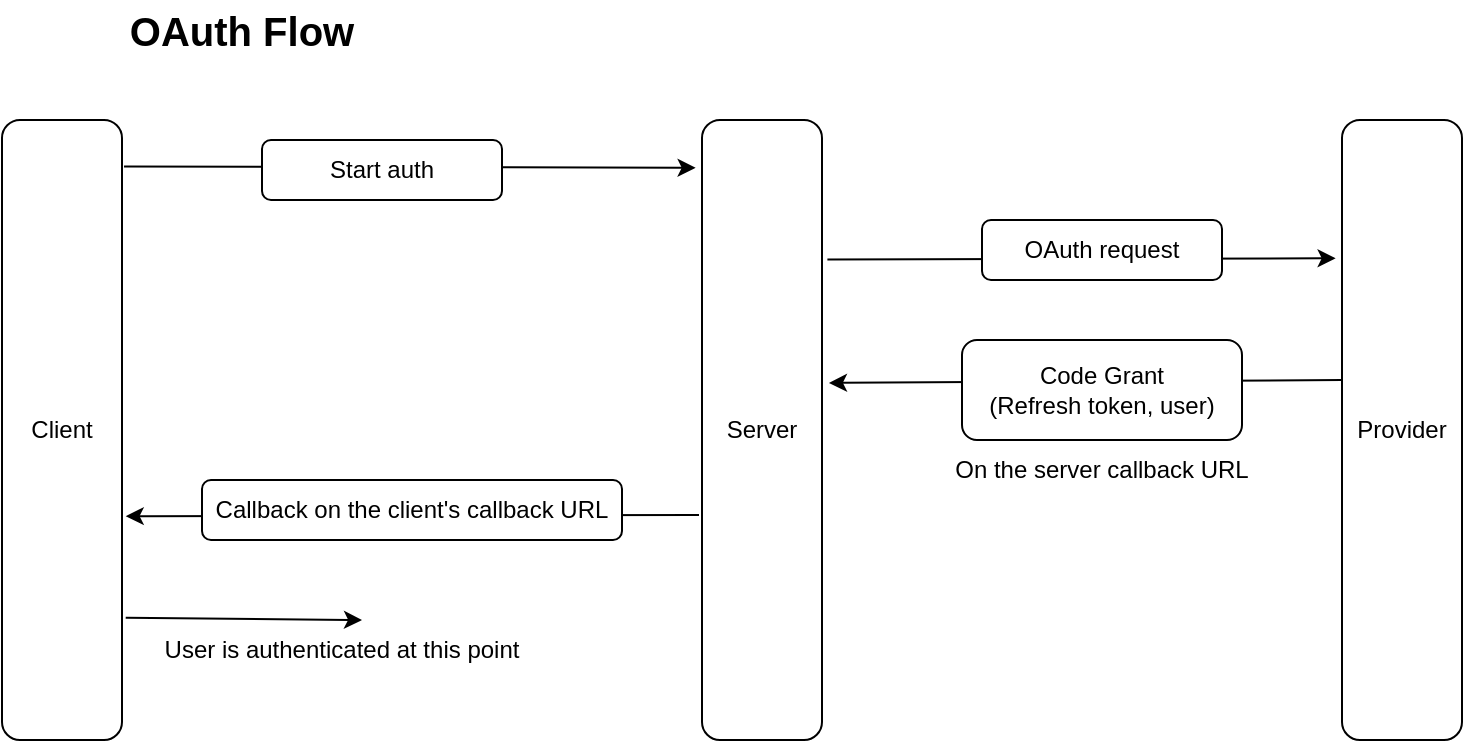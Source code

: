 <mxfile>
    <diagram id="BajBtx-4pcgjEMsJ3ztx" name="Page-1">
        <mxGraphModel dx="652" dy="620" grid="1" gridSize="10" guides="1" tooltips="1" connect="1" arrows="1" fold="1" page="1" pageScale="1" pageWidth="850" pageHeight="1100" math="0" shadow="0">
            <root>
                <mxCell id="0"/>
                <mxCell id="1" parent="0"/>
                <mxCell id="2" value="Client" style="rounded=1;whiteSpace=wrap;html=1;" vertex="1" parent="1">
                    <mxGeometry x="30" y="120" width="60" height="310" as="geometry"/>
                </mxCell>
                <mxCell id="3" value="Server" style="rounded=1;whiteSpace=wrap;html=1;" vertex="1" parent="1">
                    <mxGeometry x="380" y="120" width="60" height="310" as="geometry"/>
                </mxCell>
                <mxCell id="4" value="" style="endArrow=classic;html=1;exitX=1.017;exitY=0.075;exitDx=0;exitDy=0;exitPerimeter=0;entryX=-0.053;entryY=0.077;entryDx=0;entryDy=0;entryPerimeter=0;" edge="1" parent="1" source="2" target="3">
                    <mxGeometry width="50" height="50" relative="1" as="geometry">
                        <mxPoint x="270" y="340" as="sourcePoint"/>
                        <mxPoint x="320" y="290" as="targetPoint"/>
                    </mxGeometry>
                </mxCell>
                <mxCell id="5" value="Start auth" style="rounded=1;whiteSpace=wrap;html=1;" vertex="1" parent="1">
                    <mxGeometry x="160" y="130" width="120" height="30" as="geometry"/>
                </mxCell>
                <mxCell id="6" value="Provider" style="rounded=1;whiteSpace=wrap;html=1;" vertex="1" parent="1">
                    <mxGeometry x="700" y="120" width="60" height="310" as="geometry"/>
                </mxCell>
                <mxCell id="7" value="" style="endArrow=classic;html=1;entryX=-0.053;entryY=0.223;entryDx=0;entryDy=0;entryPerimeter=0;exitX=1.045;exitY=0.225;exitDx=0;exitDy=0;exitPerimeter=0;" edge="1" parent="1" source="3" target="6">
                    <mxGeometry width="50" height="50" relative="1" as="geometry">
                        <mxPoint x="450" y="190" as="sourcePoint"/>
                        <mxPoint x="500" y="140" as="targetPoint"/>
                    </mxGeometry>
                </mxCell>
                <mxCell id="8" value="OAuth request" style="rounded=1;whiteSpace=wrap;html=1;" vertex="1" parent="1">
                    <mxGeometry x="520" y="170" width="120" height="30" as="geometry"/>
                </mxCell>
                <mxCell id="9" value="" style="endArrow=classic;html=1;entryX=1.058;entryY=0.424;entryDx=0;entryDy=0;entryPerimeter=0;" edge="1" parent="1" target="3">
                    <mxGeometry width="50" height="50" relative="1" as="geometry">
                        <mxPoint x="700" y="250" as="sourcePoint"/>
                        <mxPoint x="470" y="290" as="targetPoint"/>
                    </mxGeometry>
                </mxCell>
                <mxCell id="10" value="Code Grant&lt;br&gt;(Refresh token, user)" style="rounded=1;whiteSpace=wrap;html=1;" vertex="1" parent="1">
                    <mxGeometry x="510" y="230" width="140" height="50" as="geometry"/>
                </mxCell>
                <mxCell id="13" value="On the server callback URL" style="text;html=1;strokeColor=none;fillColor=none;align=center;verticalAlign=middle;whiteSpace=wrap;rounded=0;" vertex="1" parent="1">
                    <mxGeometry x="485" y="280" width="190" height="30" as="geometry"/>
                </mxCell>
                <mxCell id="14" value="" style="endArrow=classic;html=1;exitX=-0.025;exitY=0.637;exitDx=0;exitDy=0;exitPerimeter=0;entryX=1.031;entryY=0.639;entryDx=0;entryDy=0;entryPerimeter=0;" edge="1" parent="1" source="3" target="2">
                    <mxGeometry width="50" height="50" relative="1" as="geometry">
                        <mxPoint x="220" y="330" as="sourcePoint"/>
                        <mxPoint x="270" y="280" as="targetPoint"/>
                    </mxGeometry>
                </mxCell>
                <mxCell id="15" value="Callback on the client's callback URL" style="rounded=1;whiteSpace=wrap;html=1;" vertex="1" parent="1">
                    <mxGeometry x="130" y="300" width="210" height="30" as="geometry"/>
                </mxCell>
                <mxCell id="16" value="" style="endArrow=classic;html=1;exitX=1.031;exitY=0.803;exitDx=0;exitDy=0;exitPerimeter=0;" edge="1" parent="1" source="2">
                    <mxGeometry width="50" height="50" relative="1" as="geometry">
                        <mxPoint x="280" y="320" as="sourcePoint"/>
                        <mxPoint x="210" y="370" as="targetPoint"/>
                    </mxGeometry>
                </mxCell>
                <mxCell id="17" value="User is authenticated at this point" style="text;html=1;strokeColor=none;fillColor=none;align=center;verticalAlign=middle;whiteSpace=wrap;rounded=0;" vertex="1" parent="1">
                    <mxGeometry x="100" y="370" width="200" height="30" as="geometry"/>
                </mxCell>
                <mxCell id="18" value="&lt;b&gt;&lt;font style=&quot;font-size: 20px;&quot;&gt;OAuth Flow&lt;/font&gt;&lt;/b&gt;" style="text;html=1;strokeColor=none;fillColor=none;align=center;verticalAlign=middle;whiteSpace=wrap;rounded=0;" vertex="1" parent="1">
                    <mxGeometry x="30" y="60" width="240" height="30" as="geometry"/>
                </mxCell>
            </root>
        </mxGraphModel>
    </diagram>
</mxfile>

